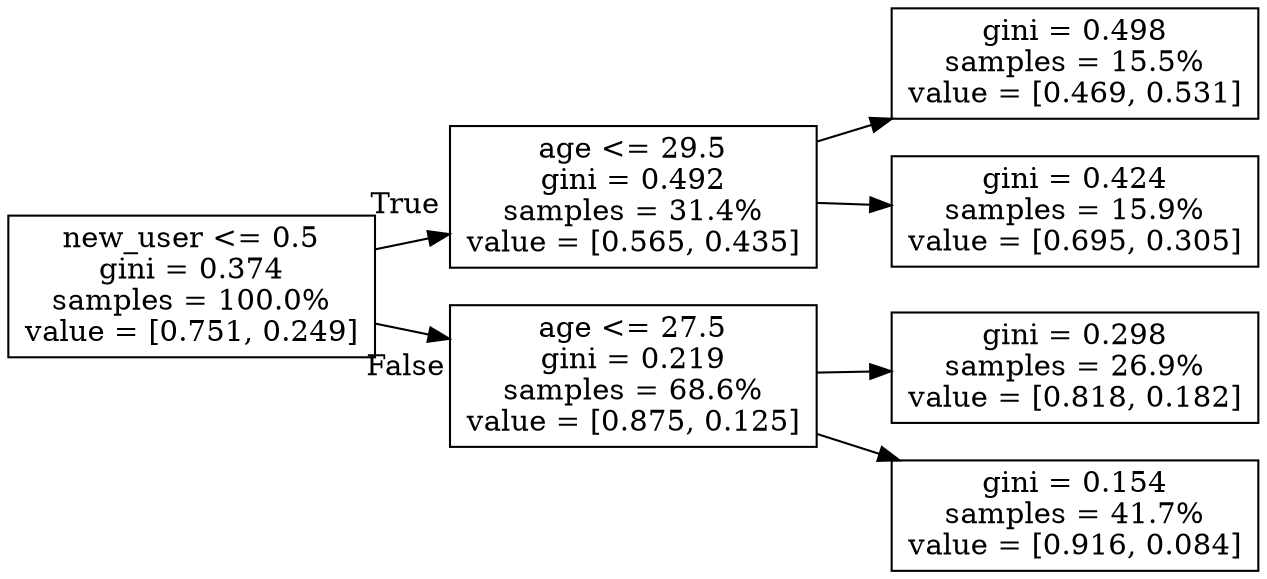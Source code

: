 digraph Tree {
node [shape=box] ;
rankdir=LR ;
0 [label="new_user <= 0.5\ngini = 0.374\nsamples = 100.0%\nvalue = [0.751, 0.249]"] ;
1 [label="age <= 29.5\ngini = 0.492\nsamples = 31.4%\nvalue = [0.565, 0.435]"] ;
0 -> 1 [labeldistance=2.5, labelangle=-45, headlabel="True"] ;
2 [label="gini = 0.498\nsamples = 15.5%\nvalue = [0.469, 0.531]"] ;
1 -> 2 ;
3 [label="gini = 0.424\nsamples = 15.9%\nvalue = [0.695, 0.305]"] ;
1 -> 3 ;
4 [label="age <= 27.5\ngini = 0.219\nsamples = 68.6%\nvalue = [0.875, 0.125]"] ;
0 -> 4 [labeldistance=2.5, labelangle=45, headlabel="False"] ;
5 [label="gini = 0.298\nsamples = 26.9%\nvalue = [0.818, 0.182]"] ;
4 -> 5 ;
6 [label="gini = 0.154\nsamples = 41.7%\nvalue = [0.916, 0.084]"] ;
4 -> 6 ;
}
